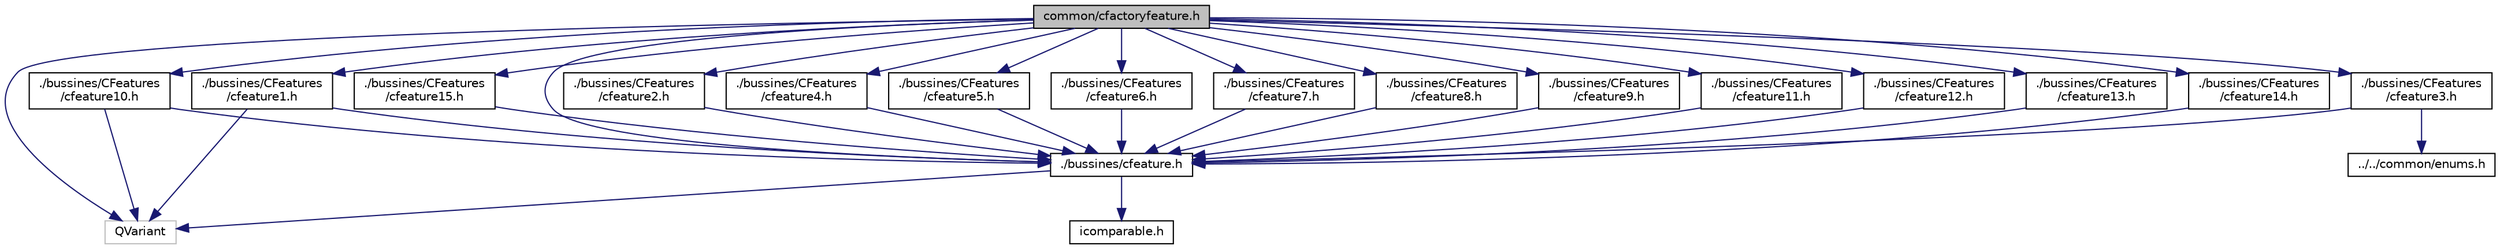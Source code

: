 digraph "common/cfactoryfeature.h"
{
  edge [fontname="Helvetica",fontsize="10",labelfontname="Helvetica",labelfontsize="10"];
  node [fontname="Helvetica",fontsize="10",shape=record];
  Node1 [label="common/cfactoryfeature.h",height=0.2,width=0.4,color="black", fillcolor="grey75", style="filled" fontcolor="black"];
  Node1 -> Node2 [color="midnightblue",fontsize="10",style="solid"];
  Node2 [label="QVariant",height=0.2,width=0.4,color="grey75", fillcolor="white", style="filled"];
  Node1 -> Node3 [color="midnightblue",fontsize="10",style="solid"];
  Node3 [label="./bussines/cfeature.h",height=0.2,width=0.4,color="black", fillcolor="white", style="filled",URL="$cfeature_8h.html"];
  Node3 -> Node2 [color="midnightblue",fontsize="10",style="solid"];
  Node3 -> Node4 [color="midnightblue",fontsize="10",style="solid"];
  Node4 [label="icomparable.h",height=0.2,width=0.4,color="black", fillcolor="white", style="filled",URL="$icomparable_8h.html"];
  Node1 -> Node5 [color="midnightblue",fontsize="10",style="solid"];
  Node5 [label="./bussines/CFeatures\l/cfeature1.h",height=0.2,width=0.4,color="black", fillcolor="white", style="filled",URL="$cfeature1_8h.html"];
  Node5 -> Node2 [color="midnightblue",fontsize="10",style="solid"];
  Node5 -> Node3 [color="midnightblue",fontsize="10",style="solid"];
  Node1 -> Node6 [color="midnightblue",fontsize="10",style="solid"];
  Node6 [label="./bussines/CFeatures\l/cfeature2.h",height=0.2,width=0.4,color="black", fillcolor="white", style="filled",URL="$cfeature2_8h.html"];
  Node6 -> Node3 [color="midnightblue",fontsize="10",style="solid"];
  Node1 -> Node7 [color="midnightblue",fontsize="10",style="solid"];
  Node7 [label="./bussines/CFeatures\l/cfeature3.h",height=0.2,width=0.4,color="black", fillcolor="white", style="filled",URL="$cfeature3_8h.html"];
  Node7 -> Node3 [color="midnightblue",fontsize="10",style="solid"];
  Node7 -> Node8 [color="midnightblue",fontsize="10",style="solid"];
  Node8 [label="../../common/enums.h",height=0.2,width=0.4,color="black", fillcolor="white", style="filled",URL="$enums_8h.html"];
  Node1 -> Node9 [color="midnightblue",fontsize="10",style="solid"];
  Node9 [label="./bussines/CFeatures\l/cfeature4.h",height=0.2,width=0.4,color="black", fillcolor="white", style="filled",URL="$cfeature4_8h.html"];
  Node9 -> Node3 [color="midnightblue",fontsize="10",style="solid"];
  Node1 -> Node10 [color="midnightblue",fontsize="10",style="solid"];
  Node10 [label="./bussines/CFeatures\l/cfeature5.h",height=0.2,width=0.4,color="black", fillcolor="white", style="filled",URL="$cfeature5_8h.html"];
  Node10 -> Node3 [color="midnightblue",fontsize="10",style="solid"];
  Node1 -> Node11 [color="midnightblue",fontsize="10",style="solid"];
  Node11 [label="./bussines/CFeatures\l/cfeature6.h",height=0.2,width=0.4,color="black", fillcolor="white", style="filled",URL="$cfeature6_8h.html"];
  Node11 -> Node3 [color="midnightblue",fontsize="10",style="solid"];
  Node1 -> Node12 [color="midnightblue",fontsize="10",style="solid"];
  Node12 [label="./bussines/CFeatures\l/cfeature7.h",height=0.2,width=0.4,color="black", fillcolor="white", style="filled",URL="$cfeature7_8h.html"];
  Node12 -> Node3 [color="midnightblue",fontsize="10",style="solid"];
  Node1 -> Node13 [color="midnightblue",fontsize="10",style="solid"];
  Node13 [label="./bussines/CFeatures\l/cfeature8.h",height=0.2,width=0.4,color="black", fillcolor="white", style="filled",URL="$cfeature8_8h.html"];
  Node13 -> Node3 [color="midnightblue",fontsize="10",style="solid"];
  Node1 -> Node14 [color="midnightblue",fontsize="10",style="solid"];
  Node14 [label="./bussines/CFeatures\l/cfeature9.h",height=0.2,width=0.4,color="black", fillcolor="white", style="filled",URL="$cfeature9_8h.html"];
  Node14 -> Node3 [color="midnightblue",fontsize="10",style="solid"];
  Node1 -> Node15 [color="midnightblue",fontsize="10",style="solid"];
  Node15 [label="./bussines/CFeatures\l/cfeature10.h",height=0.2,width=0.4,color="black", fillcolor="white", style="filled",URL="$cfeature10_8h.html"];
  Node15 -> Node2 [color="midnightblue",fontsize="10",style="solid"];
  Node15 -> Node3 [color="midnightblue",fontsize="10",style="solid"];
  Node1 -> Node16 [color="midnightblue",fontsize="10",style="solid"];
  Node16 [label="./bussines/CFeatures\l/cfeature11.h",height=0.2,width=0.4,color="black", fillcolor="white", style="filled",URL="$cfeature11_8h.html"];
  Node16 -> Node3 [color="midnightblue",fontsize="10",style="solid"];
  Node1 -> Node17 [color="midnightblue",fontsize="10",style="solid"];
  Node17 [label="./bussines/CFeatures\l/cfeature12.h",height=0.2,width=0.4,color="black", fillcolor="white", style="filled",URL="$cfeature12_8h.html"];
  Node17 -> Node3 [color="midnightblue",fontsize="10",style="solid"];
  Node1 -> Node18 [color="midnightblue",fontsize="10",style="solid"];
  Node18 [label="./bussines/CFeatures\l/cfeature13.h",height=0.2,width=0.4,color="black", fillcolor="white", style="filled",URL="$cfeature13_8h.html"];
  Node18 -> Node3 [color="midnightblue",fontsize="10",style="solid"];
  Node1 -> Node19 [color="midnightblue",fontsize="10",style="solid"];
  Node19 [label="./bussines/CFeatures\l/cfeature14.h",height=0.2,width=0.4,color="black", fillcolor="white", style="filled",URL="$cfeature14_8h.html"];
  Node19 -> Node3 [color="midnightblue",fontsize="10",style="solid"];
  Node1 -> Node20 [color="midnightblue",fontsize="10",style="solid"];
  Node20 [label="./bussines/CFeatures\l/cfeature15.h",height=0.2,width=0.4,color="black", fillcolor="white", style="filled",URL="$cfeature15_8h.html"];
  Node20 -> Node3 [color="midnightblue",fontsize="10",style="solid"];
}
